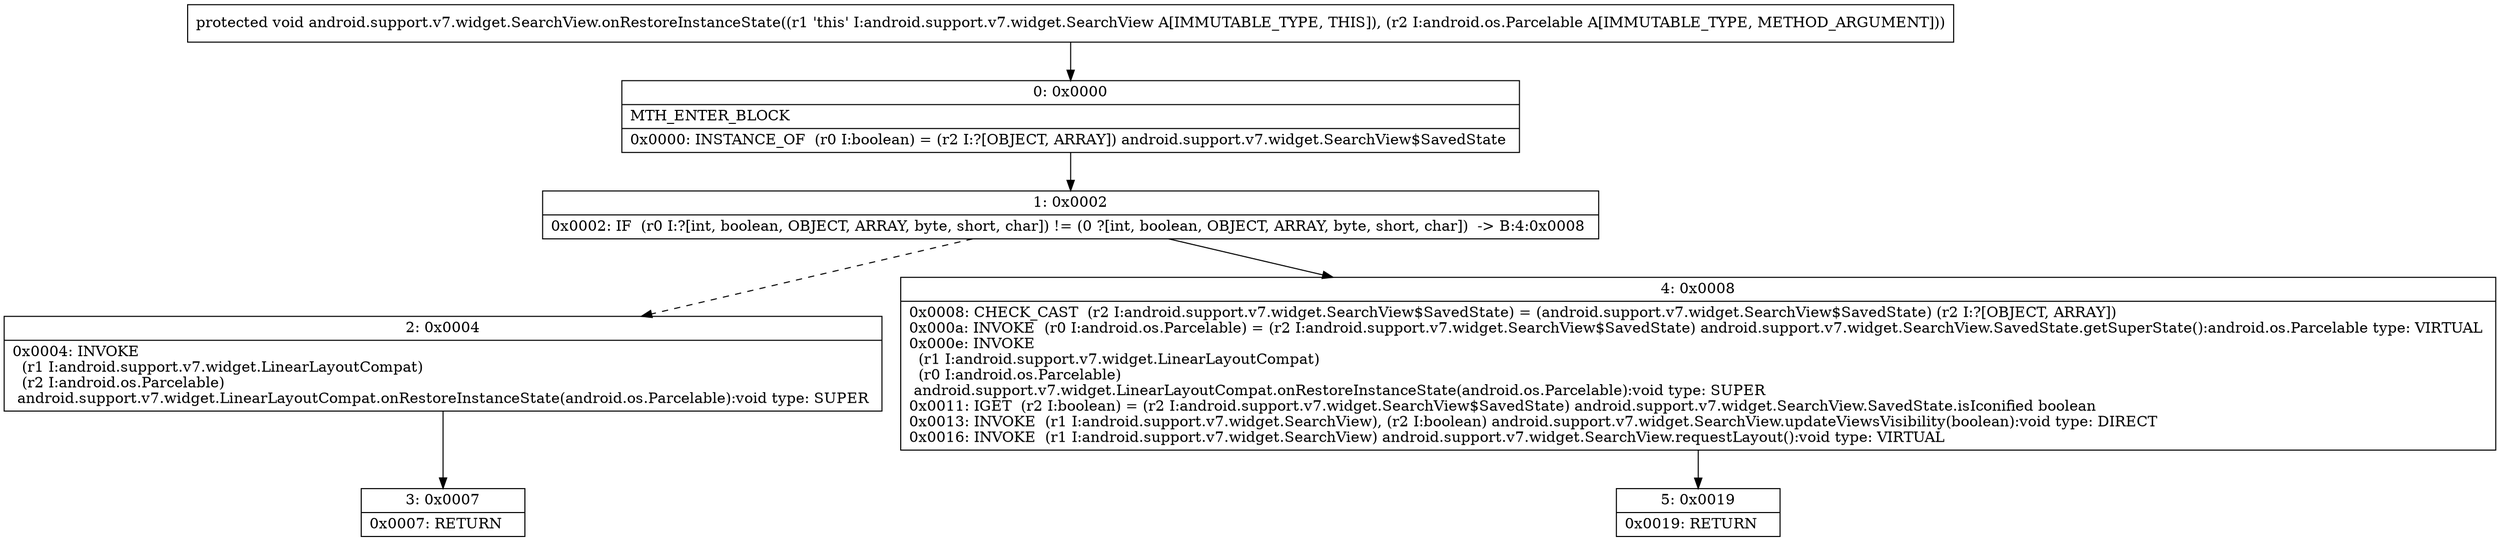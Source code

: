 digraph "CFG forandroid.support.v7.widget.SearchView.onRestoreInstanceState(Landroid\/os\/Parcelable;)V" {
Node_0 [shape=record,label="{0\:\ 0x0000|MTH_ENTER_BLOCK\l|0x0000: INSTANCE_OF  (r0 I:boolean) = (r2 I:?[OBJECT, ARRAY]) android.support.v7.widget.SearchView$SavedState \l}"];
Node_1 [shape=record,label="{1\:\ 0x0002|0x0002: IF  (r0 I:?[int, boolean, OBJECT, ARRAY, byte, short, char]) != (0 ?[int, boolean, OBJECT, ARRAY, byte, short, char])  \-\> B:4:0x0008 \l}"];
Node_2 [shape=record,label="{2\:\ 0x0004|0x0004: INVOKE  \l  (r1 I:android.support.v7.widget.LinearLayoutCompat)\l  (r2 I:android.os.Parcelable)\l android.support.v7.widget.LinearLayoutCompat.onRestoreInstanceState(android.os.Parcelable):void type: SUPER \l}"];
Node_3 [shape=record,label="{3\:\ 0x0007|0x0007: RETURN   \l}"];
Node_4 [shape=record,label="{4\:\ 0x0008|0x0008: CHECK_CAST  (r2 I:android.support.v7.widget.SearchView$SavedState) = (android.support.v7.widget.SearchView$SavedState) (r2 I:?[OBJECT, ARRAY]) \l0x000a: INVOKE  (r0 I:android.os.Parcelable) = (r2 I:android.support.v7.widget.SearchView$SavedState) android.support.v7.widget.SearchView.SavedState.getSuperState():android.os.Parcelable type: VIRTUAL \l0x000e: INVOKE  \l  (r1 I:android.support.v7.widget.LinearLayoutCompat)\l  (r0 I:android.os.Parcelable)\l android.support.v7.widget.LinearLayoutCompat.onRestoreInstanceState(android.os.Parcelable):void type: SUPER \l0x0011: IGET  (r2 I:boolean) = (r2 I:android.support.v7.widget.SearchView$SavedState) android.support.v7.widget.SearchView.SavedState.isIconified boolean \l0x0013: INVOKE  (r1 I:android.support.v7.widget.SearchView), (r2 I:boolean) android.support.v7.widget.SearchView.updateViewsVisibility(boolean):void type: DIRECT \l0x0016: INVOKE  (r1 I:android.support.v7.widget.SearchView) android.support.v7.widget.SearchView.requestLayout():void type: VIRTUAL \l}"];
Node_5 [shape=record,label="{5\:\ 0x0019|0x0019: RETURN   \l}"];
MethodNode[shape=record,label="{protected void android.support.v7.widget.SearchView.onRestoreInstanceState((r1 'this' I:android.support.v7.widget.SearchView A[IMMUTABLE_TYPE, THIS]), (r2 I:android.os.Parcelable A[IMMUTABLE_TYPE, METHOD_ARGUMENT])) }"];
MethodNode -> Node_0;
Node_0 -> Node_1;
Node_1 -> Node_2[style=dashed];
Node_1 -> Node_4;
Node_2 -> Node_3;
Node_4 -> Node_5;
}

